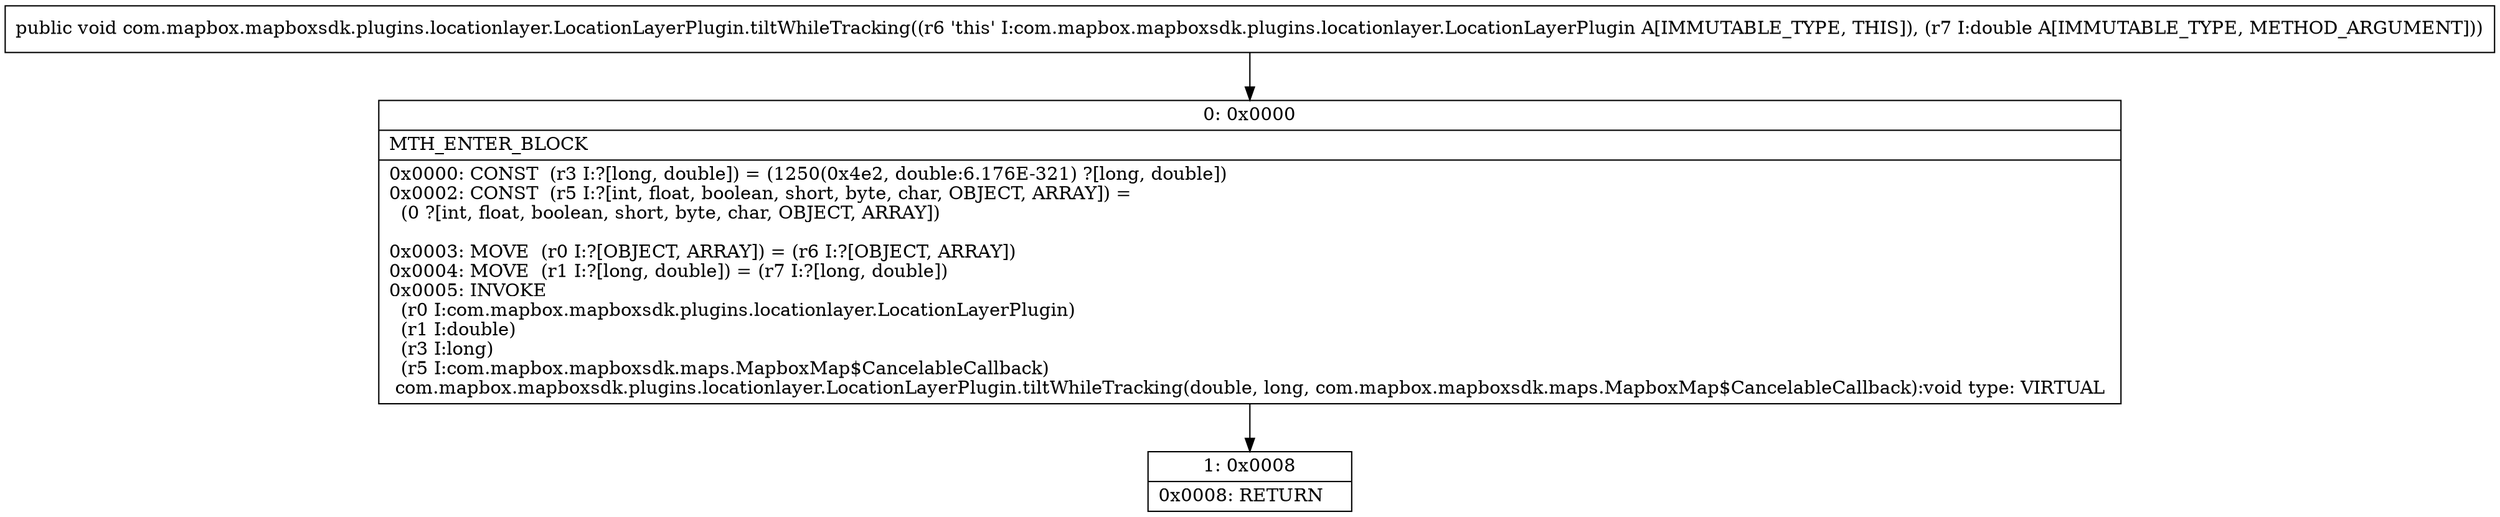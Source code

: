 digraph "CFG forcom.mapbox.mapboxsdk.plugins.locationlayer.LocationLayerPlugin.tiltWhileTracking(D)V" {
Node_0 [shape=record,label="{0\:\ 0x0000|MTH_ENTER_BLOCK\l|0x0000: CONST  (r3 I:?[long, double]) = (1250(0x4e2, double:6.176E\-321) ?[long, double]) \l0x0002: CONST  (r5 I:?[int, float, boolean, short, byte, char, OBJECT, ARRAY]) = \l  (0 ?[int, float, boolean, short, byte, char, OBJECT, ARRAY])\l \l0x0003: MOVE  (r0 I:?[OBJECT, ARRAY]) = (r6 I:?[OBJECT, ARRAY]) \l0x0004: MOVE  (r1 I:?[long, double]) = (r7 I:?[long, double]) \l0x0005: INVOKE  \l  (r0 I:com.mapbox.mapboxsdk.plugins.locationlayer.LocationLayerPlugin)\l  (r1 I:double)\l  (r3 I:long)\l  (r5 I:com.mapbox.mapboxsdk.maps.MapboxMap$CancelableCallback)\l com.mapbox.mapboxsdk.plugins.locationlayer.LocationLayerPlugin.tiltWhileTracking(double, long, com.mapbox.mapboxsdk.maps.MapboxMap$CancelableCallback):void type: VIRTUAL \l}"];
Node_1 [shape=record,label="{1\:\ 0x0008|0x0008: RETURN   \l}"];
MethodNode[shape=record,label="{public void com.mapbox.mapboxsdk.plugins.locationlayer.LocationLayerPlugin.tiltWhileTracking((r6 'this' I:com.mapbox.mapboxsdk.plugins.locationlayer.LocationLayerPlugin A[IMMUTABLE_TYPE, THIS]), (r7 I:double A[IMMUTABLE_TYPE, METHOD_ARGUMENT])) }"];
MethodNode -> Node_0;
Node_0 -> Node_1;
}

